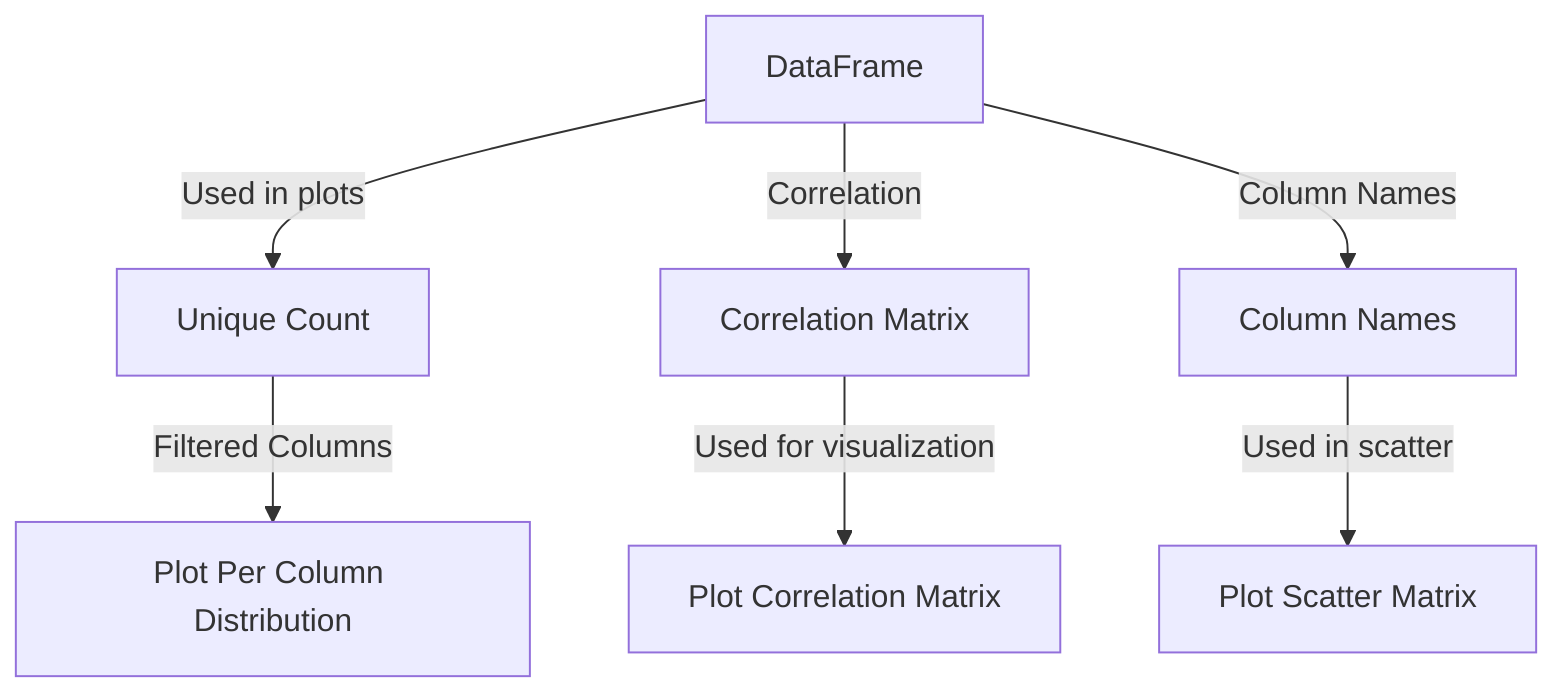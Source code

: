 flowchart TD
    df["DataFrame"] --> |"Used in plots"| nunique["Unique Count"]
    df --> |"Correlation"| corr["Correlation Matrix"]
    df --> |"Column Names"| columnNames["Column Names"]
    corr --> |"Used for visualization"| plotCorrelationMatrix["Plot Correlation Matrix"]
    nunique --> |"Filtered Columns"| plotPerColumnDistribution["Plot Per Column Distribution"]
    columnNames --> |"Used in scatter"| plotScatterMatrix["Plot Scatter Matrix"]